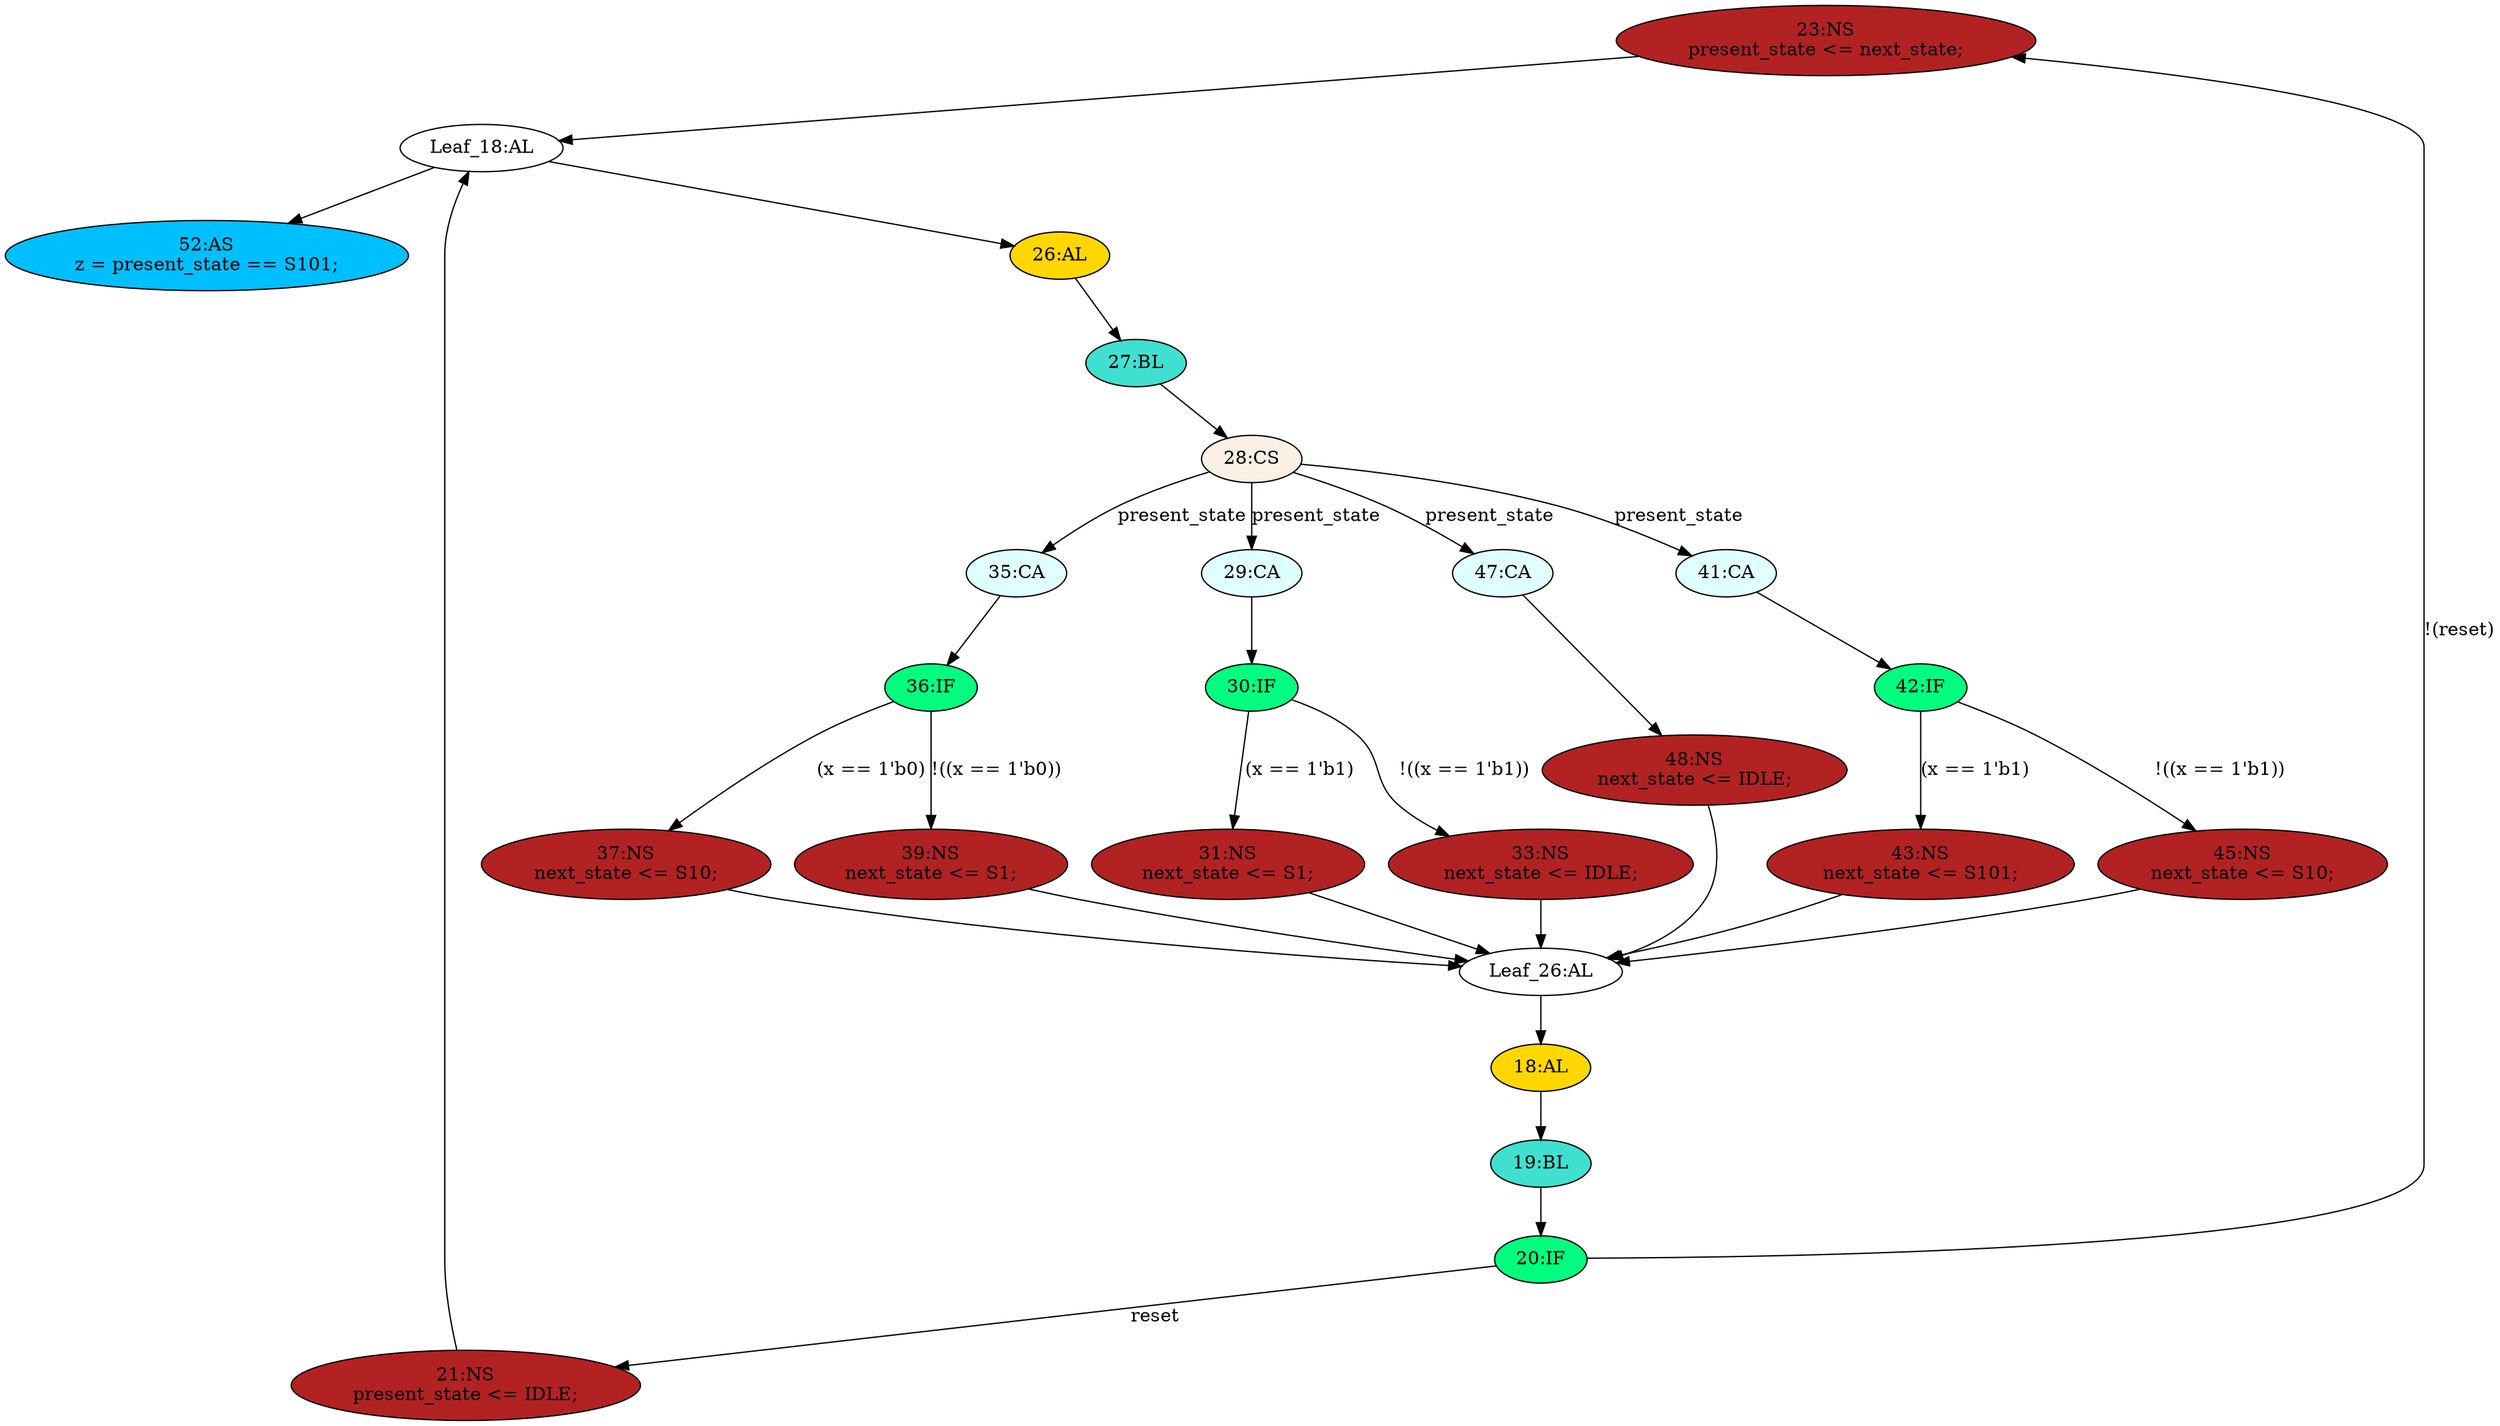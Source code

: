 strict digraph "compose( ,  )" {
	node [label="\N"];
	"23:NS"	[ast="<pyverilog.vparser.ast.NonblockingSubstitution object at 0x7fe65f3b1650>",
		fillcolor=firebrick,
		label="23:NS
present_state <= next_state;",
		statements="[<pyverilog.vparser.ast.NonblockingSubstitution object at 0x7fe65f3b1650>]",
		style=filled,
		typ=NonblockingSubstitution];
	"Leaf_18:AL"	[def_var="['present_state']",
		label="Leaf_18:AL"];
	"23:NS" -> "Leaf_18:AL"	[cond="[]",
		lineno=None];
	"26:AL"	[ast="<pyverilog.vparser.ast.Always object at 0x7fe65f3b1390>",
		clk_sens=False,
		fillcolor=gold,
		label="26:AL",
		sens="[]",
		statements="[]",
		style=filled,
		typ=Always,
		use_var="['x', 'present_state']"];
	"Leaf_18:AL" -> "26:AL";
	"52:AS"	[ast="<pyverilog.vparser.ast.Assign object at 0x7fe65f258590>",
		def_var="['z']",
		fillcolor=deepskyblue,
		label="52:AS
z = present_state == S101;",
		statements="[]",
		style=filled,
		typ=Assign,
		use_var="['present_state']"];
	"Leaf_18:AL" -> "52:AS";
	"42:IF"	[ast="<pyverilog.vparser.ast.IfStatement object at 0x7fe65f258810>",
		fillcolor=springgreen,
		label="42:IF",
		statements="[]",
		style=filled,
		typ=IfStatement];
	"45:NS"	[ast="<pyverilog.vparser.ast.NonblockingSubstitution object at 0x7fe65f258d50>",
		fillcolor=firebrick,
		label="45:NS
next_state <= S10;",
		statements="[<pyverilog.vparser.ast.NonblockingSubstitution object at 0x7fe65f258d50>]",
		style=filled,
		typ=NonblockingSubstitution];
	"42:IF" -> "45:NS"	[cond="['x']",
		label="!((x == 1'b1))",
		lineno=42];
	"43:NS"	[ast="<pyverilog.vparser.ast.NonblockingSubstitution object at 0x7fe65f258bd0>",
		fillcolor=firebrick,
		label="43:NS
next_state <= S101;",
		statements="[<pyverilog.vparser.ast.NonblockingSubstitution object at 0x7fe65f258bd0>]",
		style=filled,
		typ=NonblockingSubstitution];
	"42:IF" -> "43:NS"	[cond="['x']",
		label="(x == 1'b1)",
		lineno=42];
	"37:NS"	[ast="<pyverilog.vparser.ast.NonblockingSubstitution object at 0x7fe65f3c6150>",
		fillcolor=firebrick,
		label="37:NS
next_state <= S10;",
		statements="[<pyverilog.vparser.ast.NonblockingSubstitution object at 0x7fe65f3c6150>]",
		style=filled,
		typ=NonblockingSubstitution];
	"Leaf_26:AL"	[def_var="['next_state']",
		label="Leaf_26:AL"];
	"37:NS" -> "Leaf_26:AL"	[cond="[]",
		lineno=None];
	"31:NS"	[ast="<pyverilog.vparser.ast.NonblockingSubstitution object at 0x7fe65f3a6f50>",
		fillcolor=firebrick,
		label="31:NS
next_state <= S1;",
		statements="[<pyverilog.vparser.ast.NonblockingSubstitution object at 0x7fe65f3a6f50>]",
		style=filled,
		typ=NonblockingSubstitution];
	"31:NS" -> "Leaf_26:AL"	[cond="[]",
		lineno=None];
	"33:NS"	[ast="<pyverilog.vparser.ast.NonblockingSubstitution object at 0x7fe660bbf450>",
		fillcolor=firebrick,
		label="33:NS
next_state <= IDLE;",
		statements="[<pyverilog.vparser.ast.NonblockingSubstitution object at 0x7fe660bbf450>]",
		style=filled,
		typ=NonblockingSubstitution];
	"33:NS" -> "Leaf_26:AL"	[cond="[]",
		lineno=None];
	"47:CA"	[ast="<pyverilog.vparser.ast.Case object at 0x7fe65f2584d0>",
		fillcolor=lightcyan,
		label="47:CA",
		statements="[]",
		style=filled,
		typ=Case];
	"48:NS"	[ast="<pyverilog.vparser.ast.NonblockingSubstitution object at 0x7fe65f258f10>",
		fillcolor=firebrick,
		label="48:NS
next_state <= IDLE;",
		statements="[<pyverilog.vparser.ast.NonblockingSubstitution object at 0x7fe65f258f10>]",
		style=filled,
		typ=NonblockingSubstitution];
	"47:CA" -> "48:NS"	[cond="[]",
		lineno=None];
	"41:CA"	[ast="<pyverilog.vparser.ast.Case object at 0x7fe65f3c6550>",
		fillcolor=lightcyan,
		label="41:CA",
		statements="[]",
		style=filled,
		typ=Case];
	"41:CA" -> "42:IF"	[cond="[]",
		lineno=None];
	"30:IF"	[ast="<pyverilog.vparser.ast.IfStatement object at 0x7fe65f3a6090>",
		fillcolor=springgreen,
		label="30:IF",
		statements="[]",
		style=filled,
		typ=IfStatement];
	"30:IF" -> "31:NS"	[cond="['x']",
		label="(x == 1'b1)",
		lineno=30];
	"30:IF" -> "33:NS"	[cond="['x']",
		label="!((x == 1'b1))",
		lineno=30];
	"19:BL"	[ast="<pyverilog.vparser.ast.Block object at 0x7fe65f3a3210>",
		fillcolor=turquoise,
		label="19:BL",
		statements="[]",
		style=filled,
		typ=Block];
	"20:IF"	[ast="<pyverilog.vparser.ast.IfStatement object at 0x7fe65f3b1150>",
		fillcolor=springgreen,
		label="20:IF",
		statements="[]",
		style=filled,
		typ=IfStatement];
	"19:BL" -> "20:IF"	[cond="[]",
		lineno=None];
	"35:CA"	[ast="<pyverilog.vparser.ast.Case object at 0x7fe65f71ee50>",
		fillcolor=lightcyan,
		label="35:CA",
		statements="[]",
		style=filled,
		typ=Case];
	"36:IF"	[ast="<pyverilog.vparser.ast.IfStatement object at 0x7fe65f66ad90>",
		fillcolor=springgreen,
		label="36:IF",
		statements="[]",
		style=filled,
		typ=IfStatement];
	"35:CA" -> "36:IF"	[cond="[]",
		lineno=None];
	"20:IF" -> "23:NS"	[cond="['reset']",
		label="!(reset)",
		lineno=20];
	"21:NS"	[ast="<pyverilog.vparser.ast.NonblockingSubstitution object at 0x7fe65f34ecd0>",
		fillcolor=firebrick,
		label="21:NS
present_state <= IDLE;",
		statements="[<pyverilog.vparser.ast.NonblockingSubstitution object at 0x7fe65f34ecd0>]",
		style=filled,
		typ=NonblockingSubstitution];
	"20:IF" -> "21:NS"	[cond="['reset']",
		label=reset,
		lineno=20];
	"45:NS" -> "Leaf_26:AL"	[cond="[]",
		lineno=None];
	"48:NS" -> "Leaf_26:AL"	[cond="[]",
		lineno=None];
	"36:IF" -> "37:NS"	[cond="['x']",
		label="(x == 1'b0)",
		lineno=36];
	"39:NS"	[ast="<pyverilog.vparser.ast.NonblockingSubstitution object at 0x7fe65f2583d0>",
		fillcolor=firebrick,
		label="39:NS
next_state <= S1;",
		statements="[<pyverilog.vparser.ast.NonblockingSubstitution object at 0x7fe65f2583d0>]",
		style=filled,
		typ=NonblockingSubstitution];
	"36:IF" -> "39:NS"	[cond="['x']",
		label="!((x == 1'b0))",
		lineno=36];
	"27:BL"	[ast="<pyverilog.vparser.ast.Block object at 0x7fe65f3bd6d0>",
		fillcolor=turquoise,
		label="27:BL",
		statements="[]",
		style=filled,
		typ=Block];
	"28:CS"	[ast="<pyverilog.vparser.ast.CaseStatement object at 0x7fe65f258cd0>",
		fillcolor=linen,
		label="28:CS",
		statements="[]",
		style=filled,
		typ=CaseStatement];
	"27:BL" -> "28:CS"	[cond="[]",
		lineno=None];
	"39:NS" -> "Leaf_26:AL"	[cond="[]",
		lineno=None];
	"43:NS" -> "Leaf_26:AL"	[cond="[]",
		lineno=None];
	"18:AL"	[ast="<pyverilog.vparser.ast.Always object at 0x7fe65f3a3e10>",
		clk_sens=True,
		fillcolor=gold,
		label="18:AL",
		sens="['clk']",
		statements="[]",
		style=filled,
		typ=Always,
		use_var="['reset', 'next_state']"];
	"18:AL" -> "19:BL"	[cond="[]",
		lineno=None];
	"26:AL" -> "27:BL"	[cond="[]",
		lineno=None];
	"Leaf_26:AL" -> "18:AL";
	"28:CS" -> "47:CA"	[cond="['present_state']",
		label=present_state,
		lineno=28];
	"28:CS" -> "41:CA"	[cond="['present_state']",
		label=present_state,
		lineno=28];
	"28:CS" -> "35:CA"	[cond="['present_state']",
		label=present_state,
		lineno=28];
	"29:CA"	[ast="<pyverilog.vparser.ast.Case object at 0x7fe65f3a6e90>",
		fillcolor=lightcyan,
		label="29:CA",
		statements="[]",
		style=filled,
		typ=Case];
	"28:CS" -> "29:CA"	[cond="['present_state']",
		label=present_state,
		lineno=28];
	"29:CA" -> "30:IF"	[cond="[]",
		lineno=None];
	"21:NS" -> "Leaf_18:AL"	[cond="[]",
		lineno=None];
}
